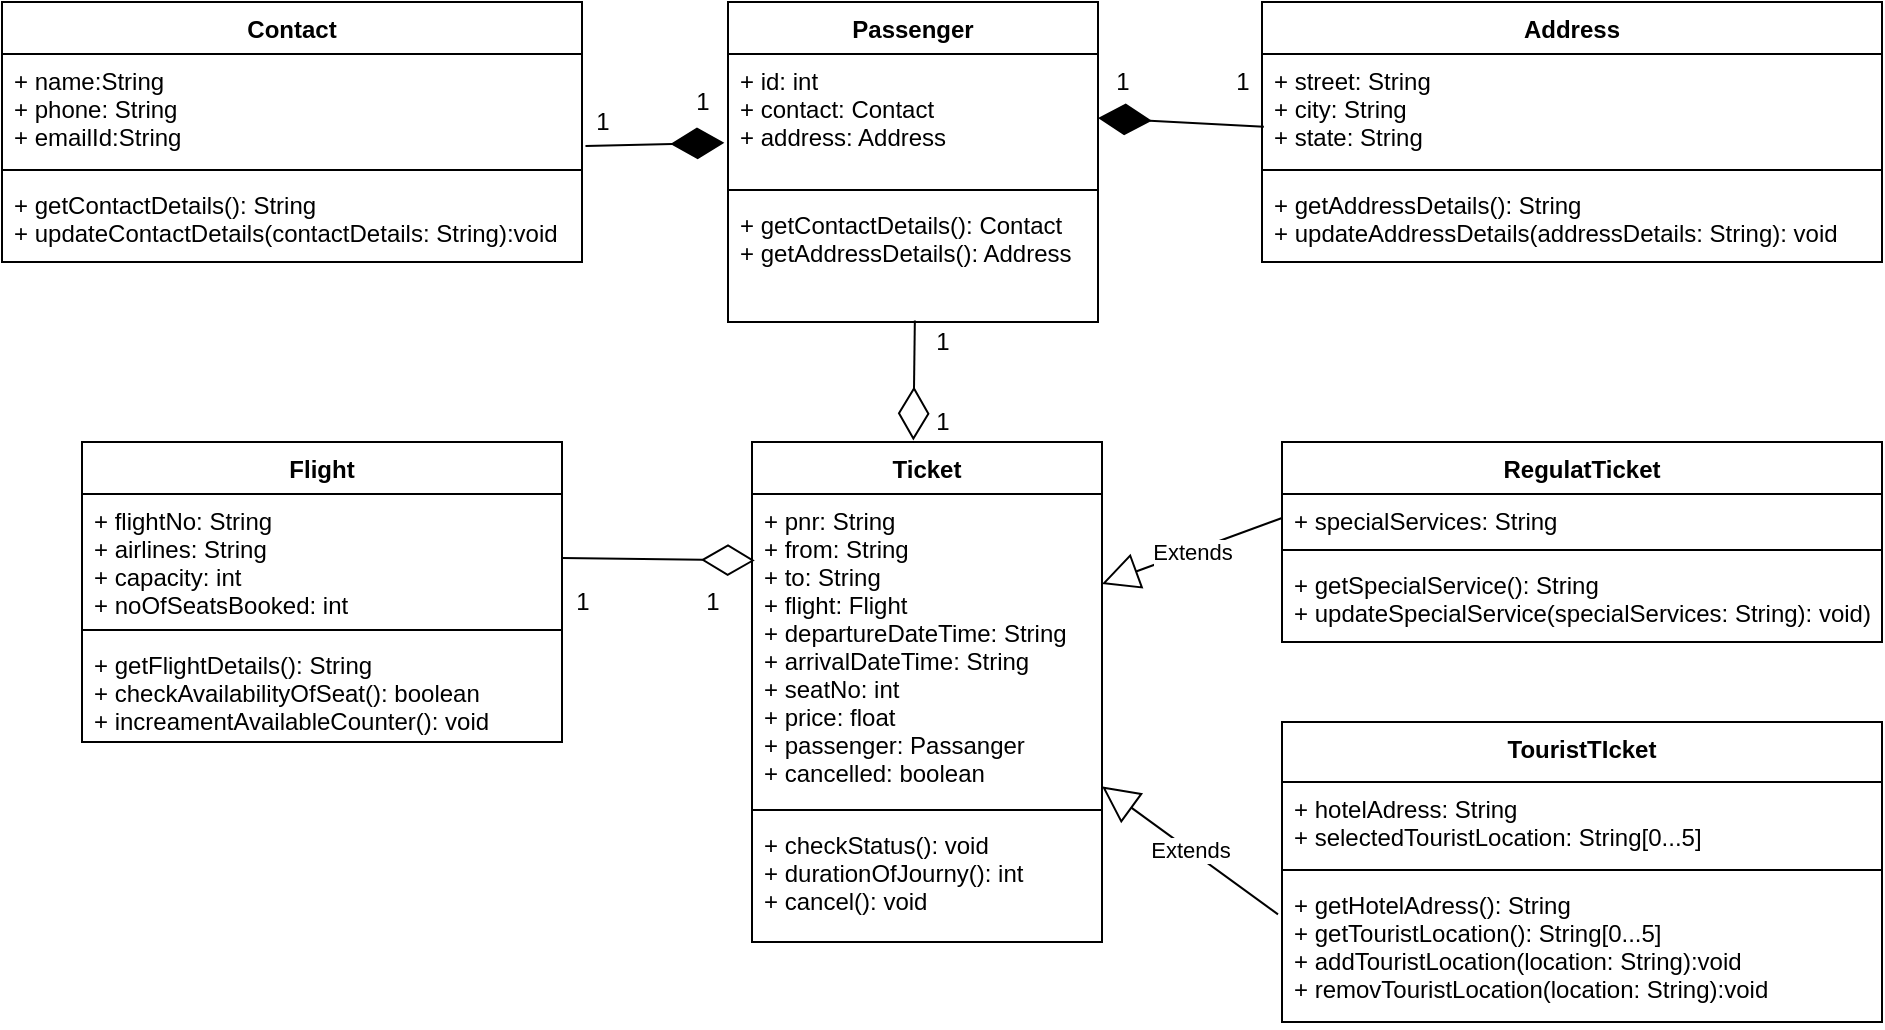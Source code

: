 <mxfile version="14.1.8" type="device"><diagram id="tCepOIkpvAZ5FBIloSqB" name="Page-1"><mxGraphModel dx="1874" dy="592" grid="1" gridSize="10" guides="1" tooltips="1" connect="1" arrows="1" fold="1" page="1" pageScale="1" pageWidth="850" pageHeight="1100" math="0" shadow="0"><root><mxCell id="0"/><mxCell id="1" parent="0"/><mxCell id="BA8Vhc2ENxwPWEqS3Suf-6" value="Address" style="swimlane;fontStyle=1;align=center;verticalAlign=top;childLayout=stackLayout;horizontal=1;startSize=26;horizontalStack=0;resizeParent=1;resizeParentMax=0;resizeLast=0;collapsible=1;marginBottom=0;" parent="1" vertex="1"><mxGeometry x="600" y="100" width="310" height="130" as="geometry"/></mxCell><mxCell id="BA8Vhc2ENxwPWEqS3Suf-7" value="+ street: String&#10;+ city: String&#10;+ state: String" style="text;strokeColor=none;fillColor=none;align=left;verticalAlign=top;spacingLeft=4;spacingRight=4;overflow=hidden;rotatable=0;points=[[0,0.5],[1,0.5]];portConstraint=eastwest;" parent="BA8Vhc2ENxwPWEqS3Suf-6" vertex="1"><mxGeometry y="26" width="310" height="54" as="geometry"/></mxCell><mxCell id="BA8Vhc2ENxwPWEqS3Suf-8" value="" style="line;strokeWidth=1;fillColor=none;align=left;verticalAlign=middle;spacingTop=-1;spacingLeft=3;spacingRight=3;rotatable=0;labelPosition=right;points=[];portConstraint=eastwest;" parent="BA8Vhc2ENxwPWEqS3Suf-6" vertex="1"><mxGeometry y="80" width="310" height="8" as="geometry"/></mxCell><mxCell id="BA8Vhc2ENxwPWEqS3Suf-9" value="+ getAddressDetails(): String&#10;+ updateAddressDetails(addressDetails: String): void" style="text;strokeColor=none;fillColor=none;align=left;verticalAlign=top;spacingLeft=4;spacingRight=4;overflow=hidden;rotatable=0;points=[[0,0.5],[1,0.5]];portConstraint=eastwest;" parent="BA8Vhc2ENxwPWEqS3Suf-6" vertex="1"><mxGeometry y="88" width="310" height="42" as="geometry"/></mxCell><mxCell id="BA8Vhc2ENxwPWEqS3Suf-10" value="Passenger" style="swimlane;fontStyle=1;align=center;verticalAlign=top;childLayout=stackLayout;horizontal=1;startSize=26;horizontalStack=0;resizeParent=1;resizeParentMax=0;resizeLast=0;collapsible=1;marginBottom=0;" parent="1" vertex="1"><mxGeometry x="333" y="100" width="185" height="160" as="geometry"/></mxCell><mxCell id="BA8Vhc2ENxwPWEqS3Suf-11" value="+ id: int&#10;+ contact: Contact&#10;+ address: Address&#10;" style="text;strokeColor=none;fillColor=none;align=left;verticalAlign=top;spacingLeft=4;spacingRight=4;overflow=hidden;rotatable=0;points=[[0,0.5],[1,0.5]];portConstraint=eastwest;" parent="BA8Vhc2ENxwPWEqS3Suf-10" vertex="1"><mxGeometry y="26" width="185" height="64" as="geometry"/></mxCell><mxCell id="BA8Vhc2ENxwPWEqS3Suf-12" value="" style="line;strokeWidth=1;fillColor=none;align=left;verticalAlign=middle;spacingTop=-1;spacingLeft=3;spacingRight=3;rotatable=0;labelPosition=right;points=[];portConstraint=eastwest;" parent="BA8Vhc2ENxwPWEqS3Suf-10" vertex="1"><mxGeometry y="90" width="185" height="8" as="geometry"/></mxCell><mxCell id="BA8Vhc2ENxwPWEqS3Suf-13" value="+ getContactDetails(): Contact&#10;+ getAddressDetails(): Address" style="text;strokeColor=none;fillColor=none;align=left;verticalAlign=top;spacingLeft=4;spacingRight=4;overflow=hidden;rotatable=0;points=[[0,0.5],[1,0.5]];portConstraint=eastwest;" parent="BA8Vhc2ENxwPWEqS3Suf-10" vertex="1"><mxGeometry y="98" width="185" height="62" as="geometry"/></mxCell><mxCell id="BA8Vhc2ENxwPWEqS3Suf-14" value="Flight" style="swimlane;fontStyle=1;align=center;verticalAlign=top;childLayout=stackLayout;horizontal=1;startSize=26;horizontalStack=0;resizeParent=1;resizeParentMax=0;resizeLast=0;collapsible=1;marginBottom=0;" parent="1" vertex="1"><mxGeometry x="10" y="320" width="240" height="150" as="geometry"/></mxCell><mxCell id="BA8Vhc2ENxwPWEqS3Suf-15" value="+ flightNo: String&#10;+ airlines: String&#10;+ capacity: int&#10;+ noOfSeatsBooked: int&#10;" style="text;strokeColor=none;fillColor=none;align=left;verticalAlign=top;spacingLeft=4;spacingRight=4;overflow=hidden;rotatable=0;points=[[0,0.5],[1,0.5]];portConstraint=eastwest;" parent="BA8Vhc2ENxwPWEqS3Suf-14" vertex="1"><mxGeometry y="26" width="240" height="64" as="geometry"/></mxCell><mxCell id="BA8Vhc2ENxwPWEqS3Suf-16" value="" style="line;strokeWidth=1;fillColor=none;align=left;verticalAlign=middle;spacingTop=-1;spacingLeft=3;spacingRight=3;rotatable=0;labelPosition=right;points=[];portConstraint=eastwest;" parent="BA8Vhc2ENxwPWEqS3Suf-14" vertex="1"><mxGeometry y="90" width="240" height="8" as="geometry"/></mxCell><mxCell id="BA8Vhc2ENxwPWEqS3Suf-17" value="+ getFlightDetails(): String&#10;+ checkAvailabilityOfSeat(): boolean&#10;+ increamentAvailableCounter(): void" style="text;strokeColor=none;fillColor=none;align=left;verticalAlign=top;spacingLeft=4;spacingRight=4;overflow=hidden;rotatable=0;points=[[0,0.5],[1,0.5]];portConstraint=eastwest;" parent="BA8Vhc2ENxwPWEqS3Suf-14" vertex="1"><mxGeometry y="98" width="240" height="52" as="geometry"/></mxCell><mxCell id="BA8Vhc2ENxwPWEqS3Suf-22" value="RegulatTicket" style="swimlane;fontStyle=1;align=center;verticalAlign=top;childLayout=stackLayout;horizontal=1;startSize=26;horizontalStack=0;resizeParent=1;resizeParentMax=0;resizeLast=0;collapsible=1;marginBottom=0;" parent="1" vertex="1"><mxGeometry x="610" y="320" width="300" height="100" as="geometry"/></mxCell><mxCell id="BA8Vhc2ENxwPWEqS3Suf-23" value="+ specialServices: String" style="text;strokeColor=none;fillColor=none;align=left;verticalAlign=top;spacingLeft=4;spacingRight=4;overflow=hidden;rotatable=0;points=[[0,0.5],[1,0.5]];portConstraint=eastwest;" parent="BA8Vhc2ENxwPWEqS3Suf-22" vertex="1"><mxGeometry y="26" width="300" height="24" as="geometry"/></mxCell><mxCell id="BA8Vhc2ENxwPWEqS3Suf-24" value="" style="line;strokeWidth=1;fillColor=none;align=left;verticalAlign=middle;spacingTop=-1;spacingLeft=3;spacingRight=3;rotatable=0;labelPosition=right;points=[];portConstraint=eastwest;" parent="BA8Vhc2ENxwPWEqS3Suf-22" vertex="1"><mxGeometry y="50" width="300" height="8" as="geometry"/></mxCell><mxCell id="BA8Vhc2ENxwPWEqS3Suf-25" value="+ getSpecialService(): String&#10;+ updateSpecialService(specialServices: String): void)" style="text;strokeColor=none;fillColor=none;align=left;verticalAlign=top;spacingLeft=4;spacingRight=4;overflow=hidden;rotatable=0;points=[[0,0.5],[1,0.5]];portConstraint=eastwest;" parent="BA8Vhc2ENxwPWEqS3Suf-22" vertex="1"><mxGeometry y="58" width="300" height="42" as="geometry"/></mxCell><mxCell id="BA8Vhc2ENxwPWEqS3Suf-26" value="Ticket" style="swimlane;fontStyle=1;align=center;verticalAlign=top;childLayout=stackLayout;horizontal=1;startSize=26;horizontalStack=0;resizeParent=1;resizeParentMax=0;resizeLast=0;collapsible=1;marginBottom=0;" parent="1" vertex="1"><mxGeometry x="345" y="320" width="175" height="250" as="geometry"/></mxCell><mxCell id="BA8Vhc2ENxwPWEqS3Suf-27" value="+ pnr: String&#10;+ from: String&#10;+ to: String&#10;+ flight: Flight&#10;+ departureDateTime: String&#10;+ arrivalDateTime: String&#10;+ seatNo: int&#10;+ price: float&#10;+ passenger: Passanger&#10;+ cancelled: boolean&#10;" style="text;strokeColor=none;fillColor=none;align=left;verticalAlign=top;spacingLeft=4;spacingRight=4;overflow=hidden;rotatable=0;points=[[0,0.5],[1,0.5]];portConstraint=eastwest;" parent="BA8Vhc2ENxwPWEqS3Suf-26" vertex="1"><mxGeometry y="26" width="175" height="154" as="geometry"/></mxCell><mxCell id="BA8Vhc2ENxwPWEqS3Suf-28" value="" style="line;strokeWidth=1;fillColor=none;align=left;verticalAlign=middle;spacingTop=-1;spacingLeft=3;spacingRight=3;rotatable=0;labelPosition=right;points=[];portConstraint=eastwest;" parent="BA8Vhc2ENxwPWEqS3Suf-26" vertex="1"><mxGeometry y="180" width="175" height="8" as="geometry"/></mxCell><mxCell id="BA8Vhc2ENxwPWEqS3Suf-29" value="+ checkStatus(): void&#10;+ durationOfJourny(): int&#10;+ cancel(): void" style="text;strokeColor=none;fillColor=none;align=left;verticalAlign=top;spacingLeft=4;spacingRight=4;overflow=hidden;rotatable=0;points=[[0,0.5],[1,0.5]];portConstraint=eastwest;" parent="BA8Vhc2ENxwPWEqS3Suf-26" vertex="1"><mxGeometry y="188" width="175" height="62" as="geometry"/></mxCell><mxCell id="BA8Vhc2ENxwPWEqS3Suf-30" value="Contact" style="swimlane;fontStyle=1;align=center;verticalAlign=top;childLayout=stackLayout;horizontal=1;startSize=26;horizontalStack=0;resizeParent=1;resizeParentMax=0;resizeLast=0;collapsible=1;marginBottom=0;" parent="1" vertex="1"><mxGeometry x="-30" y="100" width="290" height="130" as="geometry"/></mxCell><mxCell id="BA8Vhc2ENxwPWEqS3Suf-31" value="+ name:String&#10;+ phone: String&#10;+ emailId:String" style="text;strokeColor=none;fillColor=none;align=left;verticalAlign=top;spacingLeft=4;spacingRight=4;overflow=hidden;rotatable=0;points=[[0,0.5],[1,0.5]];portConstraint=eastwest;" parent="BA8Vhc2ENxwPWEqS3Suf-30" vertex="1"><mxGeometry y="26" width="290" height="54" as="geometry"/></mxCell><mxCell id="BA8Vhc2ENxwPWEqS3Suf-32" value="" style="line;strokeWidth=1;fillColor=none;align=left;verticalAlign=middle;spacingTop=-1;spacingLeft=3;spacingRight=3;rotatable=0;labelPosition=right;points=[];portConstraint=eastwest;" parent="BA8Vhc2ENxwPWEqS3Suf-30" vertex="1"><mxGeometry y="80" width="290" height="8" as="geometry"/></mxCell><mxCell id="BA8Vhc2ENxwPWEqS3Suf-33" value="+ getContactDetails(): String&#10;+ updateContactDetails(contactDetails: String):void&#10;&#10;" style="text;strokeColor=none;fillColor=none;align=left;verticalAlign=top;spacingLeft=4;spacingRight=4;overflow=hidden;rotatable=0;points=[[0,0.5],[1,0.5]];portConstraint=eastwest;" parent="BA8Vhc2ENxwPWEqS3Suf-30" vertex="1"><mxGeometry y="88" width="290" height="42" as="geometry"/></mxCell><mxCell id="BA8Vhc2ENxwPWEqS3Suf-34" value="TouristTIcket" style="swimlane;fontStyle=1;align=center;verticalAlign=top;childLayout=stackLayout;horizontal=1;startSize=30;horizontalStack=0;resizeParent=1;resizeParentMax=0;resizeLast=0;collapsible=1;marginBottom=0;" parent="1" vertex="1"><mxGeometry x="610" y="460" width="300" height="150" as="geometry"/></mxCell><mxCell id="BA8Vhc2ENxwPWEqS3Suf-35" value="+ hotelAdress: String&#10;+ selectedTouristLocation: String[0...5]" style="text;strokeColor=none;fillColor=none;align=left;verticalAlign=top;spacingLeft=4;spacingRight=4;overflow=hidden;rotatable=0;points=[[0,0.5],[1,0.5]];portConstraint=eastwest;" parent="BA8Vhc2ENxwPWEqS3Suf-34" vertex="1"><mxGeometry y="30" width="300" height="40" as="geometry"/></mxCell><mxCell id="BA8Vhc2ENxwPWEqS3Suf-36" value="" style="line;strokeWidth=1;fillColor=none;align=left;verticalAlign=middle;spacingTop=-1;spacingLeft=3;spacingRight=3;rotatable=0;labelPosition=right;points=[];portConstraint=eastwest;" parent="BA8Vhc2ENxwPWEqS3Suf-34" vertex="1"><mxGeometry y="70" width="300" height="8" as="geometry"/></mxCell><mxCell id="BA8Vhc2ENxwPWEqS3Suf-37" value="+ getHotelAdress(): String&#10;+ getTouristLocation(): String[0...5]  &#10;+ addTouristLocation(location: String):void&#10;+ removTouristLocation(location: String):void" style="text;strokeColor=none;fillColor=none;align=left;verticalAlign=top;spacingLeft=4;spacingRight=4;overflow=hidden;rotatable=0;points=[[0,0.5],[1,0.5]];portConstraint=eastwest;" parent="BA8Vhc2ENxwPWEqS3Suf-34" vertex="1"><mxGeometry y="78" width="300" height="72" as="geometry"/></mxCell><mxCell id="BA8Vhc2ENxwPWEqS3Suf-41" value="" style="endArrow=diamondThin;endFill=0;endSize=24;html=1;exitX=1;exitY=0.5;exitDx=0;exitDy=0;entryX=0.008;entryY=0.216;entryDx=0;entryDy=0;entryPerimeter=0;" parent="1" source="BA8Vhc2ENxwPWEqS3Suf-15" target="BA8Vhc2ENxwPWEqS3Suf-27" edge="1"><mxGeometry width="160" relative="1" as="geometry"><mxPoint x="360" y="390" as="sourcePoint"/><mxPoint x="520" y="390" as="targetPoint"/></mxGeometry></mxCell><mxCell id="BA8Vhc2ENxwPWEqS3Suf-42" value="" style="endArrow=diamondThin;endFill=0;endSize=24;html=1;exitX=0.505;exitY=0.987;exitDx=0;exitDy=0;exitPerimeter=0;entryX=0.461;entryY=-0.003;entryDx=0;entryDy=0;entryPerimeter=0;" parent="1" source="BA8Vhc2ENxwPWEqS3Suf-13" target="BA8Vhc2ENxwPWEqS3Suf-26" edge="1"><mxGeometry width="160" relative="1" as="geometry"><mxPoint x="360" y="390" as="sourcePoint"/><mxPoint x="520" y="390" as="targetPoint"/></mxGeometry></mxCell><mxCell id="BA8Vhc2ENxwPWEqS3Suf-43" value="" style="endArrow=diamondThin;endFill=1;endSize=24;html=1;exitX=1.006;exitY=0.852;exitDx=0;exitDy=0;exitPerimeter=0;entryX=-0.01;entryY=0.694;entryDx=0;entryDy=0;entryPerimeter=0;" parent="1" source="BA8Vhc2ENxwPWEqS3Suf-31" target="BA8Vhc2ENxwPWEqS3Suf-11" edge="1"><mxGeometry width="160" relative="1" as="geometry"><mxPoint x="360" y="390" as="sourcePoint"/><mxPoint x="520" y="390" as="targetPoint"/></mxGeometry></mxCell><mxCell id="BA8Vhc2ENxwPWEqS3Suf-44" value="" style="endArrow=diamondThin;endFill=1;endSize=24;html=1;exitX=0.003;exitY=0.674;exitDx=0;exitDy=0;exitPerimeter=0;entryX=1;entryY=0.5;entryDx=0;entryDy=0;" parent="1" source="BA8Vhc2ENxwPWEqS3Suf-7" target="BA8Vhc2ENxwPWEqS3Suf-11" edge="1"><mxGeometry width="160" relative="1" as="geometry"><mxPoint x="360" y="250" as="sourcePoint"/><mxPoint x="520" y="250" as="targetPoint"/></mxGeometry></mxCell><mxCell id="BA8Vhc2ENxwPWEqS3Suf-46" value="Extends" style="endArrow=block;endSize=16;endFill=0;html=1;exitX=-0.009;exitY=0.183;exitDx=0;exitDy=0;exitPerimeter=0;" parent="1" edge="1"><mxGeometry width="160" relative="1" as="geometry"><mxPoint x="608" y="556.176" as="sourcePoint"/><mxPoint x="520" y="492.161" as="targetPoint"/></mxGeometry></mxCell><mxCell id="BA8Vhc2ENxwPWEqS3Suf-47" value="Extends" style="endArrow=block;endSize=16;endFill=0;html=1;exitX=0;exitY=0.5;exitDx=0;exitDy=0;" parent="1" source="BA8Vhc2ENxwPWEqS3Suf-23" target="BA8Vhc2ENxwPWEqS3Suf-27" edge="1"><mxGeometry width="160" relative="1" as="geometry"><mxPoint x="360" y="530" as="sourcePoint"/><mxPoint x="520" y="530" as="targetPoint"/></mxGeometry></mxCell><mxCell id="BA8Vhc2ENxwPWEqS3Suf-48" value="1" style="text;html=1;align=center;verticalAlign=middle;resizable=0;points=[];autosize=1;" parent="1" vertex="1"><mxGeometry x="315" y="390" width="20" height="20" as="geometry"/></mxCell><mxCell id="BA8Vhc2ENxwPWEqS3Suf-49" value="1" style="text;html=1;align=center;verticalAlign=middle;resizable=0;points=[];autosize=1;" parent="1" vertex="1"><mxGeometry x="250" y="390" width="20" height="20" as="geometry"/></mxCell><mxCell id="BA8Vhc2ENxwPWEqS3Suf-50" value="1" style="text;html=1;align=center;verticalAlign=middle;resizable=0;points=[];autosize=1;" parent="1" vertex="1"><mxGeometry x="260" y="150" width="20" height="20" as="geometry"/></mxCell><mxCell id="BA8Vhc2ENxwPWEqS3Suf-51" value="1" style="text;html=1;align=center;verticalAlign=middle;resizable=0;points=[];autosize=1;" parent="1" vertex="1"><mxGeometry x="310" y="140" width="20" height="20" as="geometry"/></mxCell><mxCell id="BA8Vhc2ENxwPWEqS3Suf-52" value="1" style="text;html=1;align=center;verticalAlign=middle;resizable=0;points=[];autosize=1;" parent="1" vertex="1"><mxGeometry x="580" y="130" width="20" height="20" as="geometry"/></mxCell><mxCell id="BA8Vhc2ENxwPWEqS3Suf-53" value="1" style="text;html=1;align=center;verticalAlign=middle;resizable=0;points=[];autosize=1;" parent="1" vertex="1"><mxGeometry x="520" y="130" width="20" height="20" as="geometry"/></mxCell><mxCell id="BA8Vhc2ENxwPWEqS3Suf-54" value="1" style="text;html=1;align=center;verticalAlign=middle;resizable=0;points=[];autosize=1;" parent="1" vertex="1"><mxGeometry x="430" y="260" width="20" height="20" as="geometry"/></mxCell><mxCell id="BA8Vhc2ENxwPWEqS3Suf-55" value="1" style="text;html=1;align=center;verticalAlign=middle;resizable=0;points=[];autosize=1;" parent="1" vertex="1"><mxGeometry x="430" y="300" width="20" height="20" as="geometry"/></mxCell></root></mxGraphModel></diagram></mxfile>